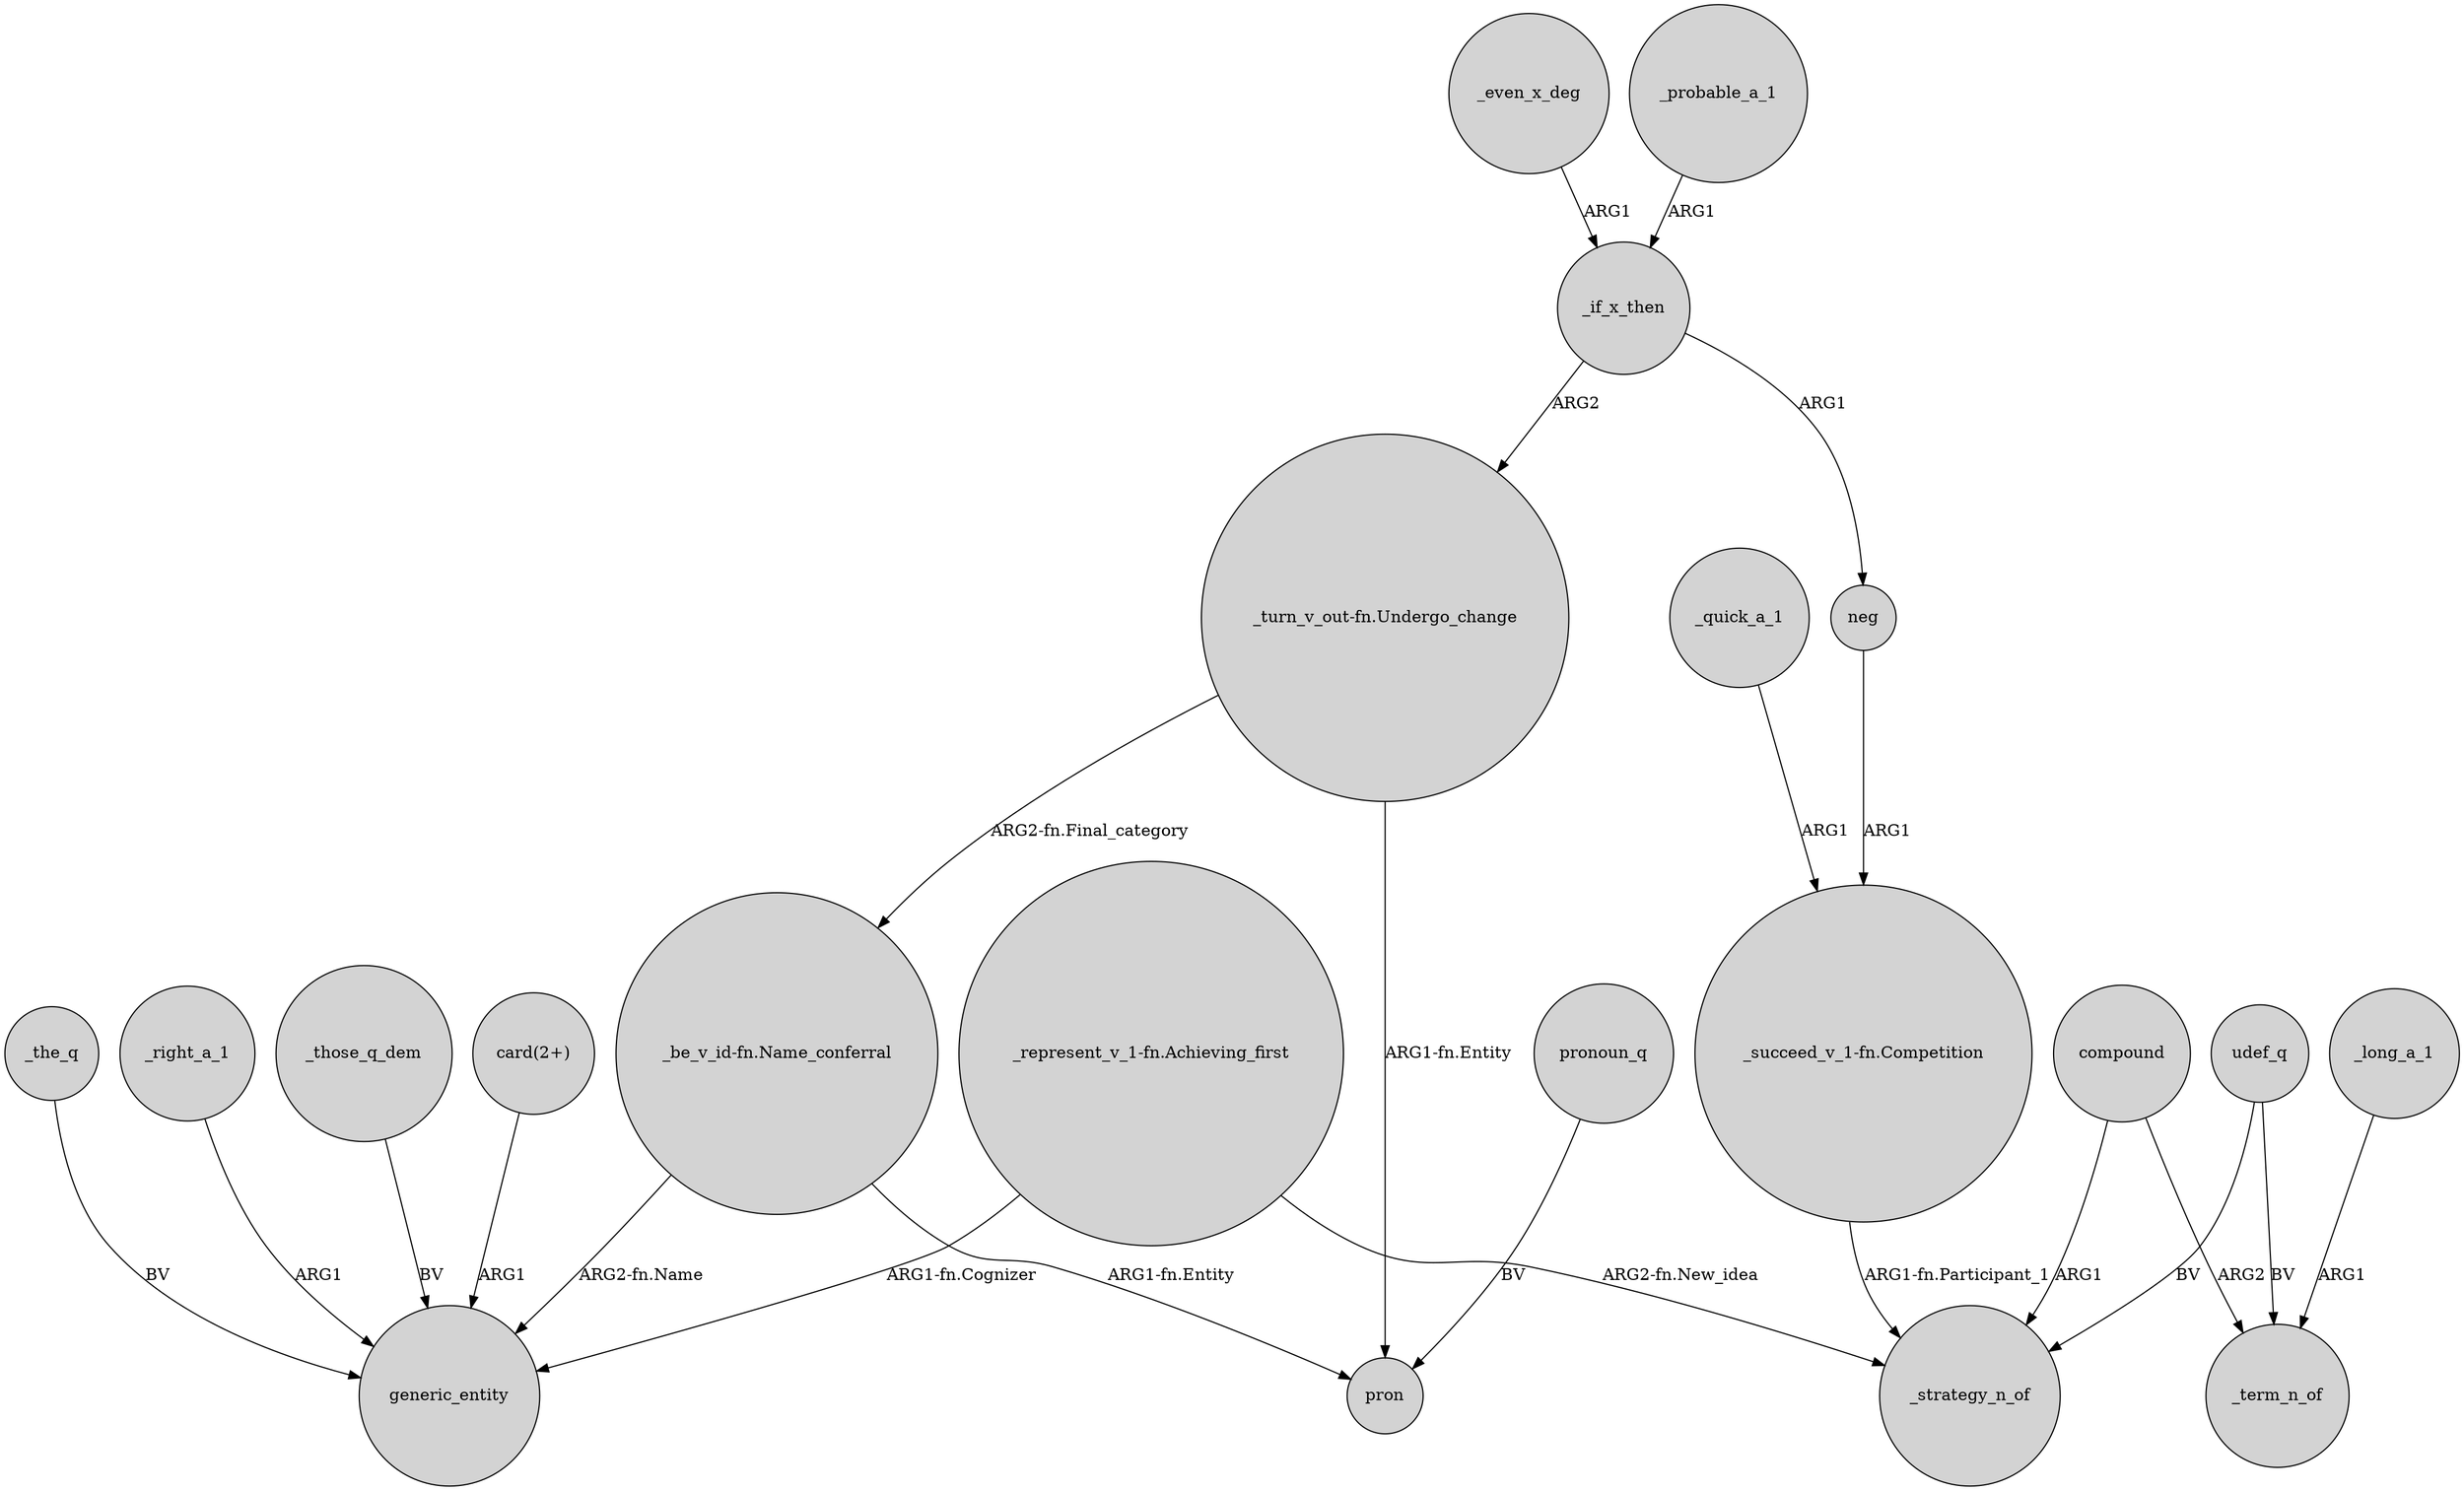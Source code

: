 digraph {
	node [shape=circle style=filled]
	"_be_v_id-fn.Name_conferral" -> generic_entity [label="ARG2-fn.Name"]
	udef_q -> _term_n_of [label=BV]
	_those_q_dem -> generic_entity [label=BV]
	_quick_a_1 -> "_succeed_v_1-fn.Competition" [label=ARG1]
	compound -> _term_n_of [label=ARG2]
	neg -> "_succeed_v_1-fn.Competition" [label=ARG1]
	"_represent_v_1-fn.Achieving_first" -> generic_entity [label="ARG1-fn.Cognizer"]
	"_represent_v_1-fn.Achieving_first" -> _strategy_n_of [label="ARG2-fn.New_idea"]
	_long_a_1 -> _term_n_of [label=ARG1]
	_right_a_1 -> generic_entity [label=ARG1]
	_even_x_deg -> _if_x_then [label=ARG1]
	"card(2+)" -> generic_entity [label=ARG1]
	"_turn_v_out-fn.Undergo_change" -> "_be_v_id-fn.Name_conferral" [label="ARG2-fn.Final_category"]
	compound -> _strategy_n_of [label=ARG1]
	pronoun_q -> pron [label=BV]
	udef_q -> _strategy_n_of [label=BV]
	_the_q -> generic_entity [label=BV]
	"_turn_v_out-fn.Undergo_change" -> pron [label="ARG1-fn.Entity"]
	"_be_v_id-fn.Name_conferral" -> pron [label="ARG1-fn.Entity"]
	_probable_a_1 -> _if_x_then [label=ARG1]
	"_succeed_v_1-fn.Competition" -> _strategy_n_of [label="ARG1-fn.Participant_1"]
	_if_x_then -> "_turn_v_out-fn.Undergo_change" [label=ARG2]
	_if_x_then -> neg [label=ARG1]
}
